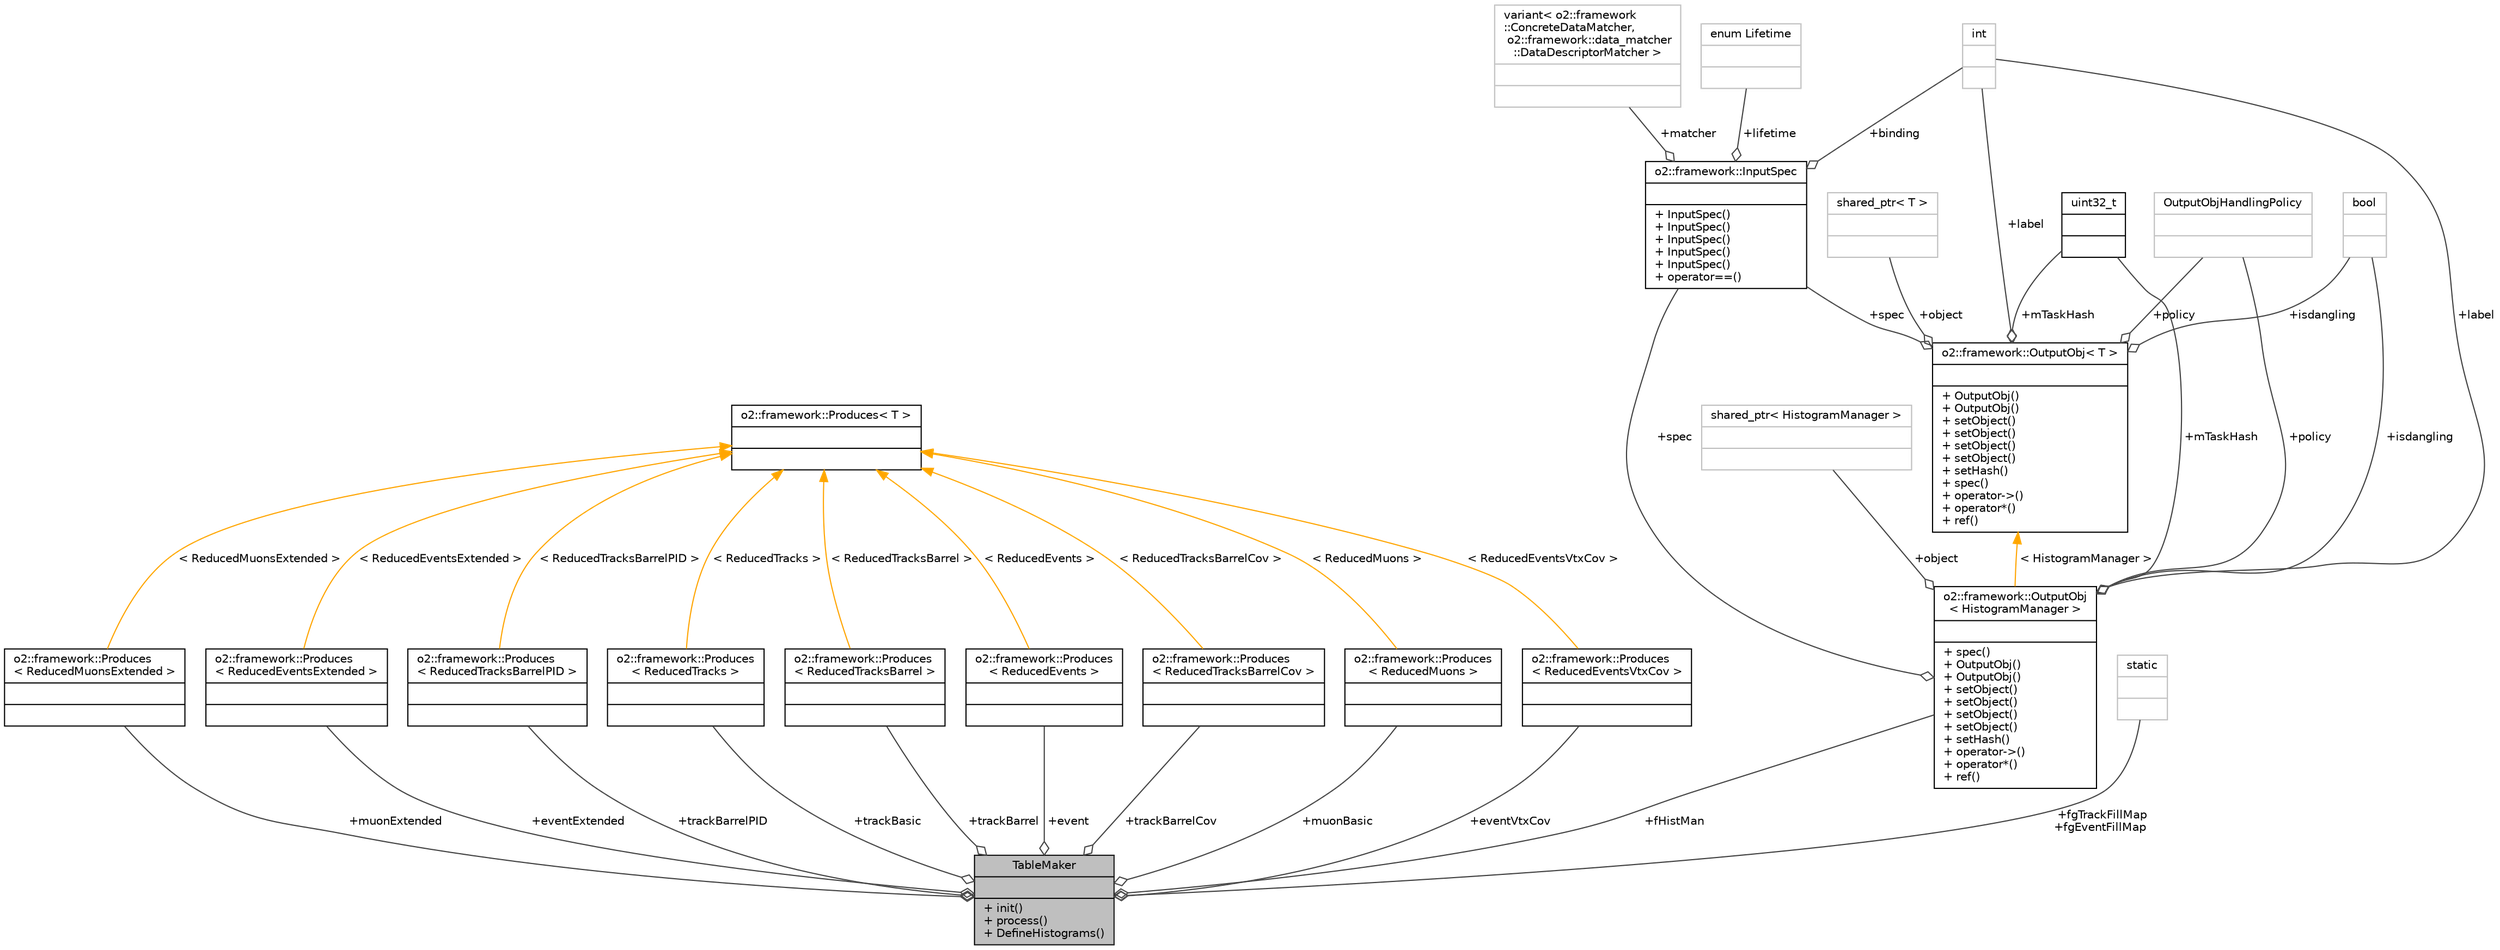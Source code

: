 digraph "TableMaker"
{
 // INTERACTIVE_SVG=YES
  bgcolor="transparent";
  edge [fontname="Helvetica",fontsize="10",labelfontname="Helvetica",labelfontsize="10"];
  node [fontname="Helvetica",fontsize="10",shape=record];
  Node1 [label="{TableMaker\n||+ init()\l+ process()\l+ DefineHistograms()\l}",height=0.2,width=0.4,color="black", fillcolor="grey75", style="filled", fontcolor="black"];
  Node2 -> Node1 [color="grey25",fontsize="10",style="solid",label=" +trackBarrelCov" ,arrowhead="odiamond",fontname="Helvetica"];
  Node2 [label="{o2::framework::Produces\l\< ReducedTracksBarrelCov \>\n||}",height=0.2,width=0.4,color="black",URL="$d6/d86/structo2_1_1framework_1_1Produces.html"];
  Node3 -> Node2 [dir="back",color="orange",fontsize="10",style="solid",label=" \< ReducedTracksBarrelCov \>" ,fontname="Helvetica"];
  Node3 [label="{o2::framework::Produces\< T \>\n||}",height=0.2,width=0.4,color="black",URL="$d6/d86/structo2_1_1framework_1_1Produces.html"];
  Node4 -> Node1 [color="grey25",fontsize="10",style="solid",label=" +muonBasic" ,arrowhead="odiamond",fontname="Helvetica"];
  Node4 [label="{o2::framework::Produces\l\< ReducedMuons \>\n||}",height=0.2,width=0.4,color="black",URL="$d6/d86/structo2_1_1framework_1_1Produces.html"];
  Node3 -> Node4 [dir="back",color="orange",fontsize="10",style="solid",label=" \< ReducedMuons \>" ,fontname="Helvetica"];
  Node5 -> Node1 [color="grey25",fontsize="10",style="solid",label=" +eventVtxCov" ,arrowhead="odiamond",fontname="Helvetica"];
  Node5 [label="{o2::framework::Produces\l\< ReducedEventsVtxCov \>\n||}",height=0.2,width=0.4,color="black",URL="$d6/d86/structo2_1_1framework_1_1Produces.html"];
  Node3 -> Node5 [dir="back",color="orange",fontsize="10",style="solid",label=" \< ReducedEventsVtxCov \>" ,fontname="Helvetica"];
  Node6 -> Node1 [color="grey25",fontsize="10",style="solid",label=" +muonExtended" ,arrowhead="odiamond",fontname="Helvetica"];
  Node6 [label="{o2::framework::Produces\l\< ReducedMuonsExtended \>\n||}",height=0.2,width=0.4,color="black",URL="$d6/d86/structo2_1_1framework_1_1Produces.html"];
  Node3 -> Node6 [dir="back",color="orange",fontsize="10",style="solid",label=" \< ReducedMuonsExtended \>" ,fontname="Helvetica"];
  Node7 -> Node1 [color="grey25",fontsize="10",style="solid",label=" +eventExtended" ,arrowhead="odiamond",fontname="Helvetica"];
  Node7 [label="{o2::framework::Produces\l\< ReducedEventsExtended \>\n||}",height=0.2,width=0.4,color="black",URL="$d6/d86/structo2_1_1framework_1_1Produces.html"];
  Node3 -> Node7 [dir="back",color="orange",fontsize="10",style="solid",label=" \< ReducedEventsExtended \>" ,fontname="Helvetica"];
  Node8 -> Node1 [color="grey25",fontsize="10",style="solid",label=" +trackBarrelPID" ,arrowhead="odiamond",fontname="Helvetica"];
  Node8 [label="{o2::framework::Produces\l\< ReducedTracksBarrelPID \>\n||}",height=0.2,width=0.4,color="black",URL="$d6/d86/structo2_1_1framework_1_1Produces.html"];
  Node3 -> Node8 [dir="back",color="orange",fontsize="10",style="solid",label=" \< ReducedTracksBarrelPID \>" ,fontname="Helvetica"];
  Node9 -> Node1 [color="grey25",fontsize="10",style="solid",label=" +trackBasic" ,arrowhead="odiamond",fontname="Helvetica"];
  Node9 [label="{o2::framework::Produces\l\< ReducedTracks \>\n||}",height=0.2,width=0.4,color="black",URL="$d6/d86/structo2_1_1framework_1_1Produces.html"];
  Node3 -> Node9 [dir="back",color="orange",fontsize="10",style="solid",label=" \< ReducedTracks \>" ,fontname="Helvetica"];
  Node10 -> Node1 [color="grey25",fontsize="10",style="solid",label=" +trackBarrel" ,arrowhead="odiamond",fontname="Helvetica"];
  Node10 [label="{o2::framework::Produces\l\< ReducedTracksBarrel \>\n||}",height=0.2,width=0.4,color="black",URL="$d6/d86/structo2_1_1framework_1_1Produces.html"];
  Node3 -> Node10 [dir="back",color="orange",fontsize="10",style="solid",label=" \< ReducedTracksBarrel \>" ,fontname="Helvetica"];
  Node11 -> Node1 [color="grey25",fontsize="10",style="solid",label=" +event" ,arrowhead="odiamond",fontname="Helvetica"];
  Node11 [label="{o2::framework::Produces\l\< ReducedEvents \>\n||}",height=0.2,width=0.4,color="black",URL="$d6/d86/structo2_1_1framework_1_1Produces.html"];
  Node3 -> Node11 [dir="back",color="orange",fontsize="10",style="solid",label=" \< ReducedEvents \>" ,fontname="Helvetica"];
  Node12 -> Node1 [color="grey25",fontsize="10",style="solid",label=" +fHistMan" ,arrowhead="odiamond",fontname="Helvetica"];
  Node12 [label="{o2::framework::OutputObj\l\< HistogramManager \>\n||+ spec()\l+ OutputObj()\l+ OutputObj()\l+ setObject()\l+ setObject()\l+ setObject()\l+ setObject()\l+ setHash()\l+ operator-\>()\l+ operator*()\l+ ref()\l}",height=0.2,width=0.4,color="black",URL="$d4/d79/structo2_1_1framework_1_1OutputObj.html"];
  Node13 -> Node12 [color="grey25",fontsize="10",style="solid",label=" +object" ,arrowhead="odiamond",fontname="Helvetica"];
  Node13 [label="{shared_ptr\< HistogramManager \>\n||}",height=0.2,width=0.4,color="grey75"];
  Node14 -> Node12 [color="grey25",fontsize="10",style="solid",label=" +policy" ,arrowhead="odiamond",fontname="Helvetica"];
  Node14 [label="{OutputObjHandlingPolicy\n||}",height=0.2,width=0.4,color="grey75"];
  Node15 -> Node12 [color="grey25",fontsize="10",style="solid",label=" +mTaskHash" ,arrowhead="odiamond",fontname="Helvetica"];
  Node15 [label="{uint32_t\n||}",height=0.2,width=0.4,color="black",URL="$d3/d87/classuint32__t.html"];
  Node16 -> Node12 [color="grey25",fontsize="10",style="solid",label=" +label" ,arrowhead="odiamond",fontname="Helvetica"];
  Node16 [label="{int\n||}",height=0.2,width=0.4,color="grey75"];
  Node17 -> Node12 [color="grey25",fontsize="10",style="solid",label=" +isdangling" ,arrowhead="odiamond",fontname="Helvetica"];
  Node17 [label="{bool\n||}",height=0.2,width=0.4,color="grey75"];
  Node18 -> Node12 [color="grey25",fontsize="10",style="solid",label=" +spec" ,arrowhead="odiamond",fontname="Helvetica"];
  Node18 [label="{o2::framework::InputSpec\n||+ InputSpec()\l+ InputSpec()\l+ InputSpec()\l+ InputSpec()\l+ InputSpec()\l+ operator==()\l}",height=0.2,width=0.4,color="black",URL="$da/d96/structo2_1_1framework_1_1InputSpec.html"];
  Node19 -> Node18 [color="grey25",fontsize="10",style="solid",label=" +lifetime" ,arrowhead="odiamond",fontname="Helvetica"];
  Node19 [label="{enum Lifetime\n||}",height=0.2,width=0.4,color="grey75"];
  Node20 -> Node18 [color="grey25",fontsize="10",style="solid",label=" +matcher" ,arrowhead="odiamond",fontname="Helvetica"];
  Node20 [label="{variant\< o2::framework\l::ConcreteDataMatcher,\l o2::framework::data_matcher\l::DataDescriptorMatcher \>\n||}",height=0.2,width=0.4,color="grey75"];
  Node16 -> Node18 [color="grey25",fontsize="10",style="solid",label=" +binding" ,arrowhead="odiamond",fontname="Helvetica"];
  Node21 -> Node12 [dir="back",color="orange",fontsize="10",style="solid",label=" \< HistogramManager \>" ,fontname="Helvetica"];
  Node21 [label="{o2::framework::OutputObj\< T \>\n||+ OutputObj()\l+ OutputObj()\l+ setObject()\l+ setObject()\l+ setObject()\l+ setObject()\l+ setHash()\l+ spec()\l+ operator-\>()\l+ operator*()\l+ ref()\l}",height=0.2,width=0.4,color="black",URL="$d4/d79/structo2_1_1framework_1_1OutputObj.html"];
  Node14 -> Node21 [color="grey25",fontsize="10",style="solid",label=" +policy" ,arrowhead="odiamond",fontname="Helvetica"];
  Node15 -> Node21 [color="grey25",fontsize="10",style="solid",label=" +mTaskHash" ,arrowhead="odiamond",fontname="Helvetica"];
  Node16 -> Node21 [color="grey25",fontsize="10",style="solid",label=" +label" ,arrowhead="odiamond",fontname="Helvetica"];
  Node22 -> Node21 [color="grey25",fontsize="10",style="solid",label=" +object" ,arrowhead="odiamond",fontname="Helvetica"];
  Node22 [label="{shared_ptr\< T \>\n||}",height=0.2,width=0.4,color="grey75"];
  Node17 -> Node21 [color="grey25",fontsize="10",style="solid",label=" +isdangling" ,arrowhead="odiamond",fontname="Helvetica"];
  Node18 -> Node21 [color="grey25",fontsize="10",style="solid",label=" +spec" ,arrowhead="odiamond",fontname="Helvetica"];
  Node23 -> Node1 [color="grey25",fontsize="10",style="solid",label=" +fgTrackFillMap\n+fgEventFillMap" ,arrowhead="odiamond",fontname="Helvetica"];
  Node23 [label="{static\n||}",height=0.2,width=0.4,color="grey75"];
}
